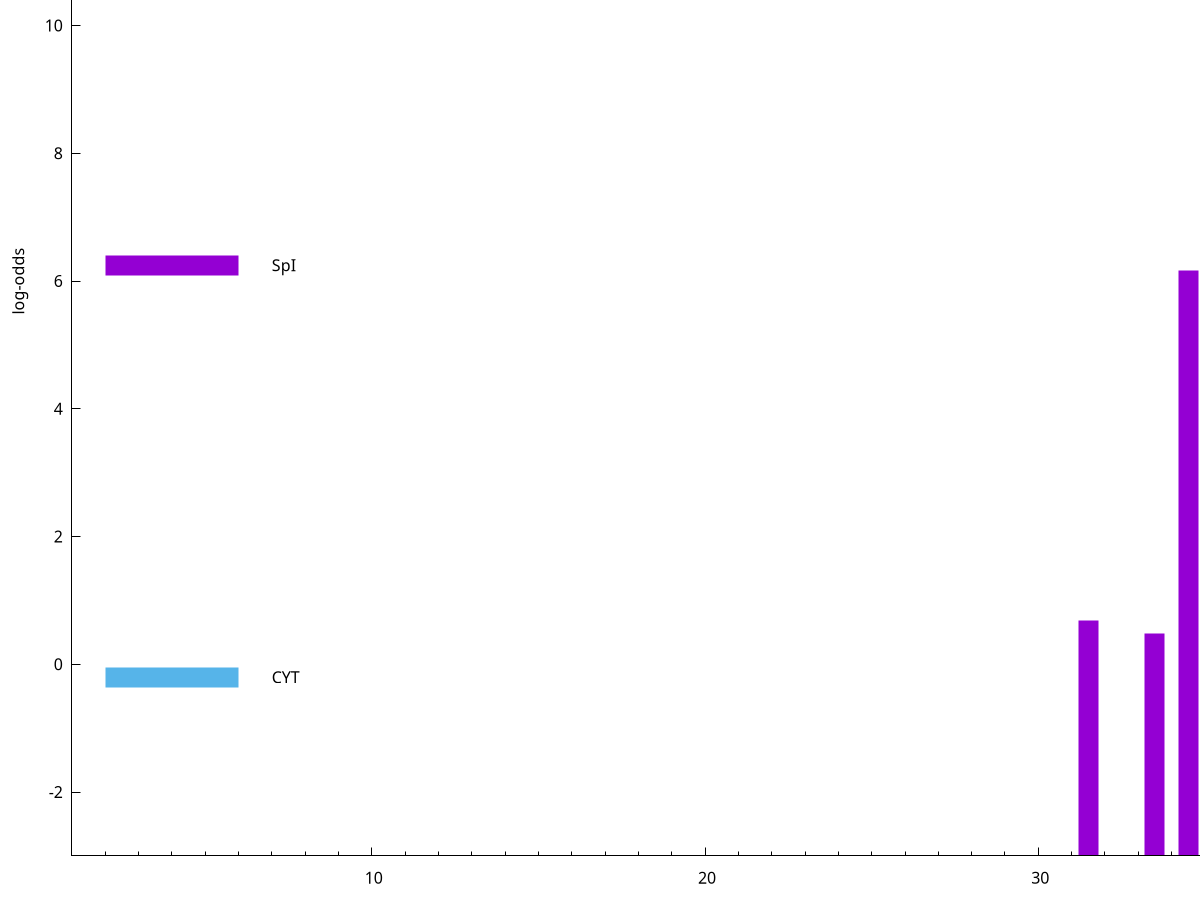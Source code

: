 set title "LipoP predictions for SRR4017897.gff"
set size 2., 1.4
set xrange [1:70] 
set mxtics 10
set yrange [-3:15]
set y2range [0:18]
set ylabel "log-odds"
set term postscript eps color solid "Helvetica" 30
set output "SRR4017897.gff3.eps"
set arrow from 2,13.2042 to 6,13.2042 nohead lt 4 lw 20
set label "TMH" at 7,13.2042
set arrow from 2,6.24724 to 6,6.24724 nohead lt 1 lw 20
set label "SpI" at 7,6.24724
set arrow from 2,-0.200913 to 6,-0.200913 nohead lt 3 lw 20
set label "CYT" at 7,-0.200913
set arrow from 2,13.2042 to 6,13.2042 nohead lt 4 lw 20
set label "TMH" at 7,13.2042
# NOTE: The scores below are the log-odds scores with the threshold
# NOTE: subtracted (a hack to make gnuplot make the histogram all
# NOTE: look nice).
plot "-" axes x1y2 title "" with impulses lt 1 lw 20
34.500000 9.164140
31.500000 3.679519
33.500000 3.479473
36.500000 2.669557
35.500000 0.066910
e
exit
